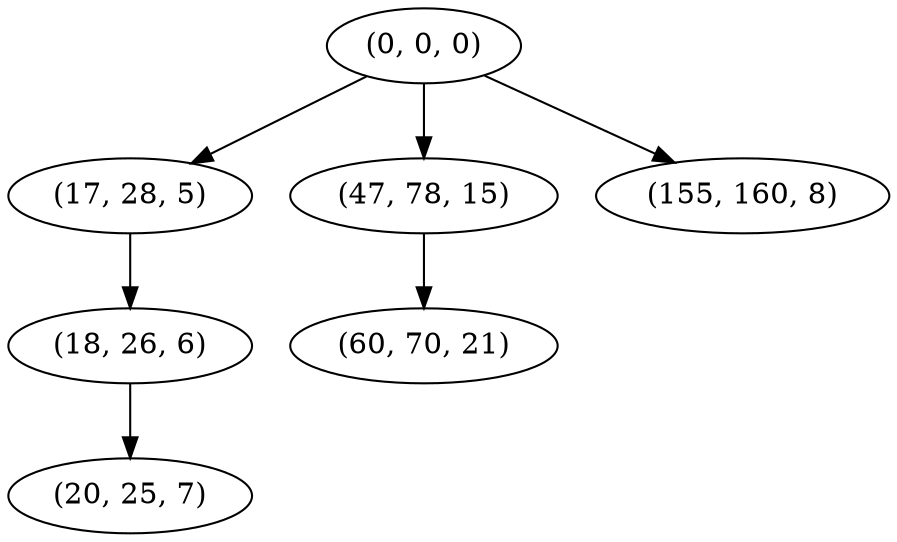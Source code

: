 digraph tree {
    "(0, 0, 0)";
    "(17, 28, 5)";
    "(18, 26, 6)";
    "(20, 25, 7)";
    "(47, 78, 15)";
    "(60, 70, 21)";
    "(155, 160, 8)";
    "(0, 0, 0)" -> "(17, 28, 5)";
    "(0, 0, 0)" -> "(47, 78, 15)";
    "(0, 0, 0)" -> "(155, 160, 8)";
    "(17, 28, 5)" -> "(18, 26, 6)";
    "(18, 26, 6)" -> "(20, 25, 7)";
    "(47, 78, 15)" -> "(60, 70, 21)";
}
